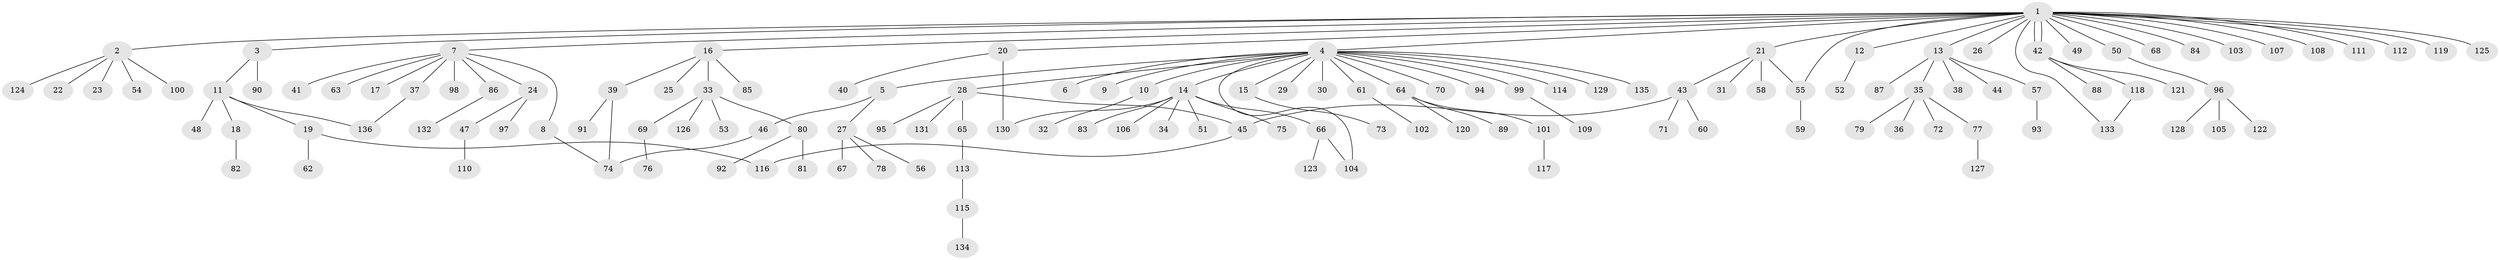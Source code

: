 // coarse degree distribution, {29: 0.009345794392523364, 2: 0.11214953271028037, 21: 0.009345794392523364, 3: 0.09345794392523364, 1: 0.6728971962616822, 8: 0.009345794392523364, 5: 0.028037383177570093, 6: 0.009345794392523364, 7: 0.009345794392523364, 4: 0.04672897196261682}
// Generated by graph-tools (version 1.1) at 2025/41/03/06/25 10:41:49]
// undirected, 136 vertices, 145 edges
graph export_dot {
graph [start="1"]
  node [color=gray90,style=filled];
  1;
  2;
  3;
  4;
  5;
  6;
  7;
  8;
  9;
  10;
  11;
  12;
  13;
  14;
  15;
  16;
  17;
  18;
  19;
  20;
  21;
  22;
  23;
  24;
  25;
  26;
  27;
  28;
  29;
  30;
  31;
  32;
  33;
  34;
  35;
  36;
  37;
  38;
  39;
  40;
  41;
  42;
  43;
  44;
  45;
  46;
  47;
  48;
  49;
  50;
  51;
  52;
  53;
  54;
  55;
  56;
  57;
  58;
  59;
  60;
  61;
  62;
  63;
  64;
  65;
  66;
  67;
  68;
  69;
  70;
  71;
  72;
  73;
  74;
  75;
  76;
  77;
  78;
  79;
  80;
  81;
  82;
  83;
  84;
  85;
  86;
  87;
  88;
  89;
  90;
  91;
  92;
  93;
  94;
  95;
  96;
  97;
  98;
  99;
  100;
  101;
  102;
  103;
  104;
  105;
  106;
  107;
  108;
  109;
  110;
  111;
  112;
  113;
  114;
  115;
  116;
  117;
  118;
  119;
  120;
  121;
  122;
  123;
  124;
  125;
  126;
  127;
  128;
  129;
  130;
  131;
  132;
  133;
  134;
  135;
  136;
  1 -- 2;
  1 -- 3;
  1 -- 4;
  1 -- 7;
  1 -- 12;
  1 -- 13;
  1 -- 16;
  1 -- 20;
  1 -- 21;
  1 -- 26;
  1 -- 42;
  1 -- 42;
  1 -- 49;
  1 -- 50;
  1 -- 55;
  1 -- 68;
  1 -- 84;
  1 -- 103;
  1 -- 107;
  1 -- 108;
  1 -- 111;
  1 -- 112;
  1 -- 119;
  1 -- 125;
  1 -- 133;
  2 -- 22;
  2 -- 23;
  2 -- 54;
  2 -- 100;
  2 -- 124;
  3 -- 11;
  3 -- 90;
  4 -- 5;
  4 -- 6;
  4 -- 9;
  4 -- 10;
  4 -- 14;
  4 -- 15;
  4 -- 28;
  4 -- 29;
  4 -- 30;
  4 -- 61;
  4 -- 64;
  4 -- 70;
  4 -- 94;
  4 -- 99;
  4 -- 104;
  4 -- 114;
  4 -- 129;
  4 -- 135;
  5 -- 27;
  5 -- 46;
  7 -- 8;
  7 -- 17;
  7 -- 24;
  7 -- 37;
  7 -- 41;
  7 -- 63;
  7 -- 86;
  7 -- 98;
  8 -- 74;
  10 -- 32;
  11 -- 18;
  11 -- 19;
  11 -- 48;
  11 -- 136;
  12 -- 52;
  13 -- 35;
  13 -- 38;
  13 -- 44;
  13 -- 57;
  13 -- 87;
  14 -- 34;
  14 -- 51;
  14 -- 66;
  14 -- 75;
  14 -- 83;
  14 -- 106;
  14 -- 130;
  15 -- 73;
  16 -- 25;
  16 -- 33;
  16 -- 39;
  16 -- 85;
  18 -- 82;
  19 -- 62;
  19 -- 116;
  20 -- 40;
  20 -- 130;
  21 -- 31;
  21 -- 43;
  21 -- 55;
  21 -- 58;
  24 -- 47;
  24 -- 97;
  27 -- 56;
  27 -- 67;
  27 -- 78;
  28 -- 45;
  28 -- 65;
  28 -- 95;
  28 -- 131;
  33 -- 53;
  33 -- 69;
  33 -- 80;
  33 -- 126;
  35 -- 36;
  35 -- 72;
  35 -- 77;
  35 -- 79;
  37 -- 136;
  39 -- 74;
  39 -- 91;
  42 -- 88;
  42 -- 118;
  42 -- 121;
  43 -- 45;
  43 -- 60;
  43 -- 71;
  45 -- 116;
  46 -- 74;
  47 -- 110;
  50 -- 96;
  55 -- 59;
  57 -- 93;
  61 -- 102;
  64 -- 89;
  64 -- 101;
  64 -- 120;
  65 -- 113;
  66 -- 104;
  66 -- 123;
  69 -- 76;
  77 -- 127;
  80 -- 81;
  80 -- 92;
  86 -- 132;
  96 -- 105;
  96 -- 122;
  96 -- 128;
  99 -- 109;
  101 -- 117;
  113 -- 115;
  115 -- 134;
  118 -- 133;
}
